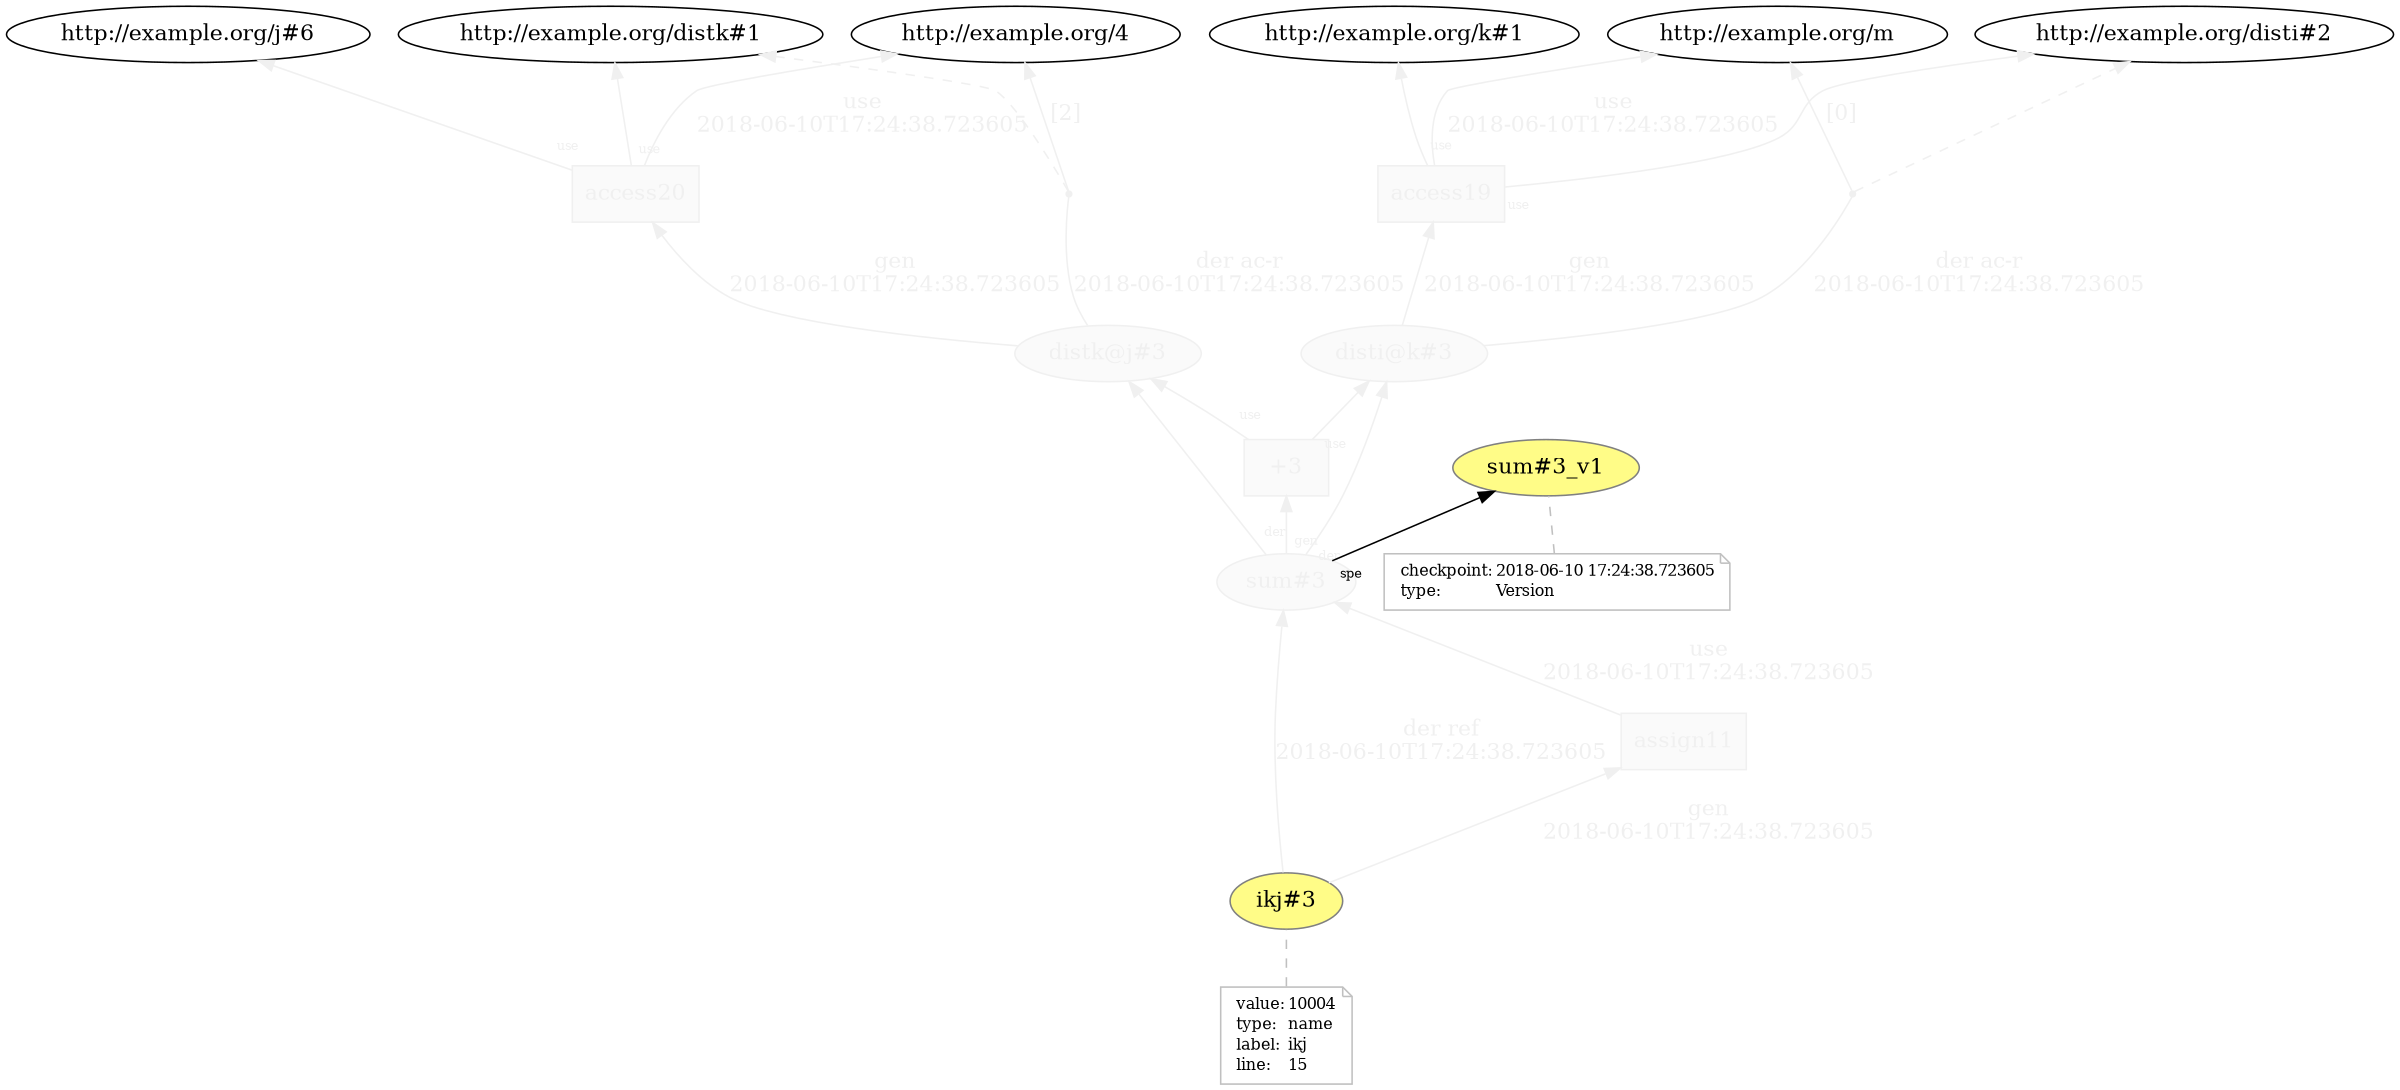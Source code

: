 digraph "PROV" { size="16,12"; rankdir="BT";
"http://example.org/disti@k#3" [fillcolor="#FAFAFA",color="#F0F0F0",style="filled",fontcolor="#F0F0F0",label="disti@k#3",URL="http://example.org/disti@k#3"]
"http://example.org/access19" [fillcolor="#FAFAFA",color="#F0F0F0",shape="polygon",sides="4",style="filled",fontcolor="#F0F0F0",label="access19",URL="http://example.org/access19"]
"bn0" [shape="point",label="",fontcolor="#F0F0F0",color="#F0F0F0"]
"http://example.org/disti@k#3" -> "bn0" [fontsize="14",distance="1.5",angle="60.0",rotation="20",label="der ac-r
2018-06-10T17:24:38.723605",arrowhead="none",fontcolor="#F0F0F0",color="#F0F0F0"]
"bn0" -> "http://example.org/disti#2" [style="dashed",fontcolor="#F0F0F0",color="#F0F0F0"]
"bn0" -> "http://example.org/m" [fontsize="14",distance="1.5",angle="60.0",rotation="20",label="[0]",fontcolor="#F0F0F0",color="#F0F0F0"]
"http://example.org/access19" -> "http://example.org/disti#2" [labelfontsize="8",labeldistance="1.5",labelangle="60.0",rotation="20",taillabel="use",fontcolor="#F0F0F0",color="#F0F0F0"]
"http://example.org/access19" -> "http://example.org/k#1" [labelfontsize="8",labeldistance="1.5",labelangle="60.0",rotation="20",taillabel="use",fontcolor="#F0F0F0",color="#F0F0F0"]
"http://example.org/distk@j#3" [fillcolor="#FAFAFA",color="#F0F0F0",style="filled",fontcolor="#F0F0F0",label="distk@j#3",URL="http://example.org/distk@j#3"]
"http://example.org/access20" [fillcolor="#FAFAFA",color="#F0F0F0",shape="polygon",sides="4",style="filled",fontcolor="#F0F0F0",label="access20",URL="http://example.org/access20"]
"bn1" [shape="point",label="",fontcolor="#F0F0F0",color="#F0F0F0"]
"http://example.org/distk@j#3" -> "bn1" [fontsize="14",distance="1.5",angle="60.0",rotation="20",label="der ac-r
2018-06-10T17:24:38.723605",arrowhead="none",fontcolor="#F0F0F0",color="#F0F0F0"]
"bn1" -> "http://example.org/distk#1" [style="dashed",fontcolor="#F0F0F0",color="#F0F0F0"]
"bn1" -> "http://example.org/4" [fontsize="14",distance="1.5",angle="60.0",rotation="20",label="[2]",fontcolor="#F0F0F0",color="#F0F0F0"]
"http://example.org/access20" -> "http://example.org/distk#1" [labelfontsize="8",labeldistance="1.5",labelangle="60.0",rotation="20",taillabel="use",fontcolor="#F0F0F0",color="#F0F0F0"]
"http://example.org/access20" -> "http://example.org/j#6" [labelfontsize="8",labeldistance="1.5",labelangle="60.0",rotation="20",taillabel="use",fontcolor="#F0F0F0",color="#F0F0F0"]
"http://example.org/sum#3" [fillcolor="#FAFAFA",color="#F0F0F0",style="filled",fontcolor="#F0F0F0",label="sum#3",URL="http://example.org/sum#3"]
"http://example.org/sum#3_v1" [fillcolor="#FFFC87",color="#808080",style="filled",label="sum#3_v1",URL="http://example.org/sum#3_v1"]
"http://example.org/sum#3_v1-attrs" [color="gray",shape="note",fontsize="10",fontcolor="black",label=<<TABLE cellpadding="0" border="0">
	<TR>
	    <TD align="left">checkpoint:</TD>
	    <TD align="left">2018-06-10 17:24:38.723605</TD>
	</TR>
	<TR>
	    <TD align="left">type:</TD>
	    <TD align="left">Version</TD>
	</TR>
</TABLE>>]
"http://example.org/sum#3_v1-attrs" -> "http://example.org/sum#3_v1" [color="gray",style="dashed",arrowhead="none"]
"http://example.org/sum#3" -> "http://example.org/sum#3_v1" [labelfontsize="8",labeldistance="1.5",labelangle="60.0",rotation="20",taillabel="spe"]
"http://example.org/+3" [fillcolor="#FAFAFA",color="#F0F0F0",shape="polygon",sides="4",style="filled",fontcolor="#F0F0F0",label="+3",URL="http://example.org/+3"]
"http://example.org/sum#3" -> "http://example.org/disti@k#3" [labelfontsize="8",labeldistance="1.5",labelangle="60.0",rotation="20",taillabel="der",fontcolor="#F0F0F0",color="#F0F0F0"]
"http://example.org/sum#3" -> "http://example.org/distk@j#3" [labelfontsize="8",labeldistance="1.5",labelangle="60.0",rotation="20",taillabel="der",fontcolor="#F0F0F0",color="#F0F0F0"]
"http://example.org/ikj#3" [fillcolor="#FFFC87",color="#808080",style="filled",label="ikj#3",URL="http://example.org/ikj#3"]
"http://example.org/ikj#3-attrs" [color="gray",shape="note",fontsize="10",fontcolor="black",label=<<TABLE cellpadding="0" border="0">
	<TR>
	    <TD align="left">value:</TD>
	    <TD align="left">10004</TD>
	</TR>
	<TR>
	    <TD align="left">type:</TD>
	    <TD align="left">name</TD>
	</TR>
	<TR>
	    <TD align="left">label:</TD>
	    <TD align="left">ikj</TD>
	</TR>
	<TR>
	    <TD align="left">line:</TD>
	    <TD align="left">15</TD>
	</TR>
</TABLE>>]
"http://example.org/ikj#3-attrs" -> "http://example.org/ikj#3" [color="gray",style="dashed",arrowhead="none"]
"http://example.org/assign11" [fillcolor="#FAFAFA",color="#F0F0F0",shape="polygon",sides="4",style="filled",fontcolor="#F0F0F0",label="assign11",URL="http://example.org/assign11"]
"http://example.org/ikj#3" -> "http://example.org/sum#3" [fontsize="14",distance="1.5",angle="60.0",rotation="20",label="der ref
2018-06-10T17:24:38.723605",fontcolor="#F0F0F0",color="#F0F0F0"]
"http://example.org/access20" -> "http://example.org/4" [fontsize="14",distance="1.5",angle="60.0",rotation="20",label="use
2018-06-10T17:24:38.723605",fontcolor="#F0F0F0",color="#F0F0F0"]
"http://example.org/+3" -> "http://example.org/distk@j#3" [labelfontsize="8",labeldistance="1.5",labelangle="60.0",rotation="20",taillabel="use",fontcolor="#F0F0F0",color="#F0F0F0"]
"http://example.org/assign11" -> "http://example.org/sum#3" [fontsize="14",distance="1.5",angle="60.0",rotation="20",label="use
2018-06-10T17:24:38.723605",fontcolor="#F0F0F0",color="#F0F0F0"]
"http://example.org/+3" -> "http://example.org/disti@k#3" [labelfontsize="8",labeldistance="1.5",labelangle="60.0",rotation="20",taillabel="use",fontcolor="#F0F0F0",color="#F0F0F0"]
"http://example.org/access19" -> "http://example.org/m" [fontsize="14",distance="1.5",angle="60.0",rotation="20",label="use
2018-06-10T17:24:38.723605",fontcolor="#F0F0F0",color="#F0F0F0"]
"http://example.org/ikj#3" -> "http://example.org/assign11" [fontsize="14",distance="1.5",angle="60.0",rotation="20",label="gen
2018-06-10T17:24:38.723605",fontcolor="#F0F0F0",color="#F0F0F0"]
"http://example.org/disti@k#3" -> "http://example.org/access19" [fontsize="14",distance="1.5",angle="60.0",rotation="20",label="gen
2018-06-10T17:24:38.723605",fontcolor="#F0F0F0",color="#F0F0F0"]
"http://example.org/sum#3" -> "http://example.org/+3" [labelfontsize="8",labeldistance="1.5",labelangle="60.0",rotation="20",taillabel="gen",fontcolor="#F0F0F0",color="#F0F0F0"]
"http://example.org/distk@j#3" -> "http://example.org/access20" [fontsize="14",distance="1.5",angle="60.0",rotation="20",label="gen
2018-06-10T17:24:38.723605",fontcolor="#F0F0F0",color="#F0F0F0"]
}